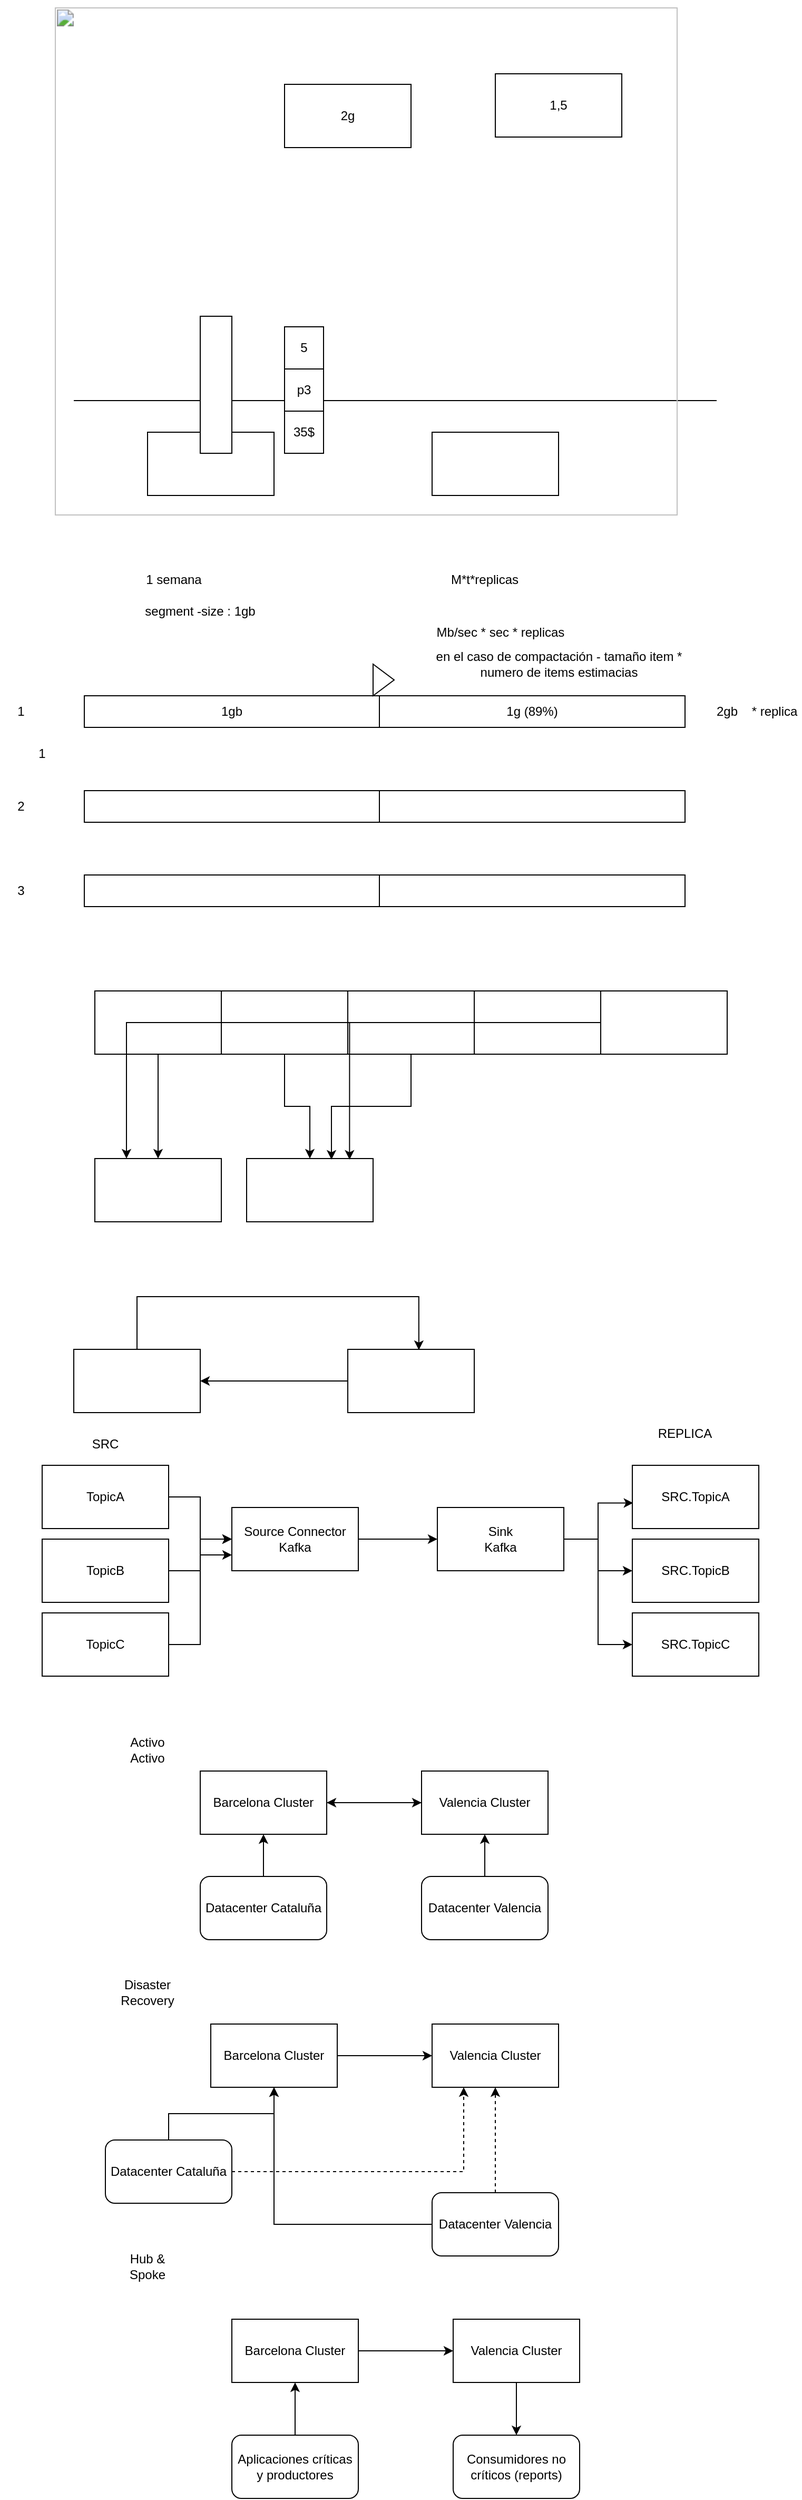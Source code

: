 <mxfile version="14.5.1" type="device"><diagram id="PYz6fw4bly6sVlAJzeF8" name="Página-1"><mxGraphModel dx="630" dy="437" grid="1" gridSize="10" guides="1" tooltips="1" connect="1" arrows="1" fold="1" page="1" pageScale="1" pageWidth="827" pageHeight="1169" math="0" shadow="0"><root><mxCell id="0"/><mxCell id="1" parent="0"/><mxCell id="U5-sHTpSlU9au3xLsPQk-2" value="2g" style="rounded=0;whiteSpace=wrap;html=1;" vertex="1" parent="1"><mxGeometry x="310" y="150" width="120" height="60" as="geometry"/></mxCell><mxCell id="U5-sHTpSlU9au3xLsPQk-3" value="" style="rounded=0;whiteSpace=wrap;html=1;" vertex="1" parent="1"><mxGeometry x="180" y="480" width="120" height="60" as="geometry"/></mxCell><mxCell id="U5-sHTpSlU9au3xLsPQk-4" value="" style="endArrow=none;html=1;" edge="1" parent="1"><mxGeometry width="50" height="50" relative="1" as="geometry"><mxPoint x="110" y="450" as="sourcePoint"/><mxPoint x="720" y="450" as="targetPoint"/></mxGeometry></mxCell><mxCell id="U5-sHTpSlU9au3xLsPQk-5" value="1,5" style="rounded=0;whiteSpace=wrap;html=1;" vertex="1" parent="1"><mxGeometry x="510" y="140" width="120" height="60" as="geometry"/></mxCell><mxCell id="U5-sHTpSlU9au3xLsPQk-6" value="" style="rounded=0;whiteSpace=wrap;html=1;" vertex="1" parent="1"><mxGeometry x="450" y="480" width="120" height="60" as="geometry"/></mxCell><mxCell id="U5-sHTpSlU9au3xLsPQk-8" value="&lt;meta charset=&quot;utf-8&quot;&gt;&lt;b style=&quot;font-weight: normal&quot; id=&quot;docs-internal-guid-1c6eab83-7fff-5ef2-23b0-858ea3ac4612&quot;&gt;&lt;img width=&quot;591px;&quot; height=&quot;482px;&quot; src=&quot;https://lh3.googleusercontent.com/kormM6fchzbTToTZP0BAkOIo_fd8u4NRCEYvBD4-IJkMkYeq0NrJNa6fY9ydJRssTFMD4ZZiXLUbOw92TaxWwT6u0Af3A6Mrzubzcj-fnbT367m5Pr0Dln4VZ_QOdEmCdYreTb_jIXo&quot;&gt;&lt;/b&gt;" style="text;whiteSpace=wrap;html=1;" vertex="1" parent="1"><mxGeometry x="90" y="70" width="550" height="500" as="geometry"/></mxCell><mxCell id="U5-sHTpSlU9au3xLsPQk-12" value="5" style="rounded=0;whiteSpace=wrap;html=1;" vertex="1" parent="1"><mxGeometry x="310" y="380" width="37" height="40" as="geometry"/></mxCell><mxCell id="U5-sHTpSlU9au3xLsPQk-13" value="p3" style="rounded=0;whiteSpace=wrap;html=1;" vertex="1" parent="1"><mxGeometry x="310" y="420" width="37" height="40" as="geometry"/></mxCell><mxCell id="U5-sHTpSlU9au3xLsPQk-14" value="35$" style="rounded=0;whiteSpace=wrap;html=1;" vertex="1" parent="1"><mxGeometry x="310" y="460" width="37" height="40" as="geometry"/></mxCell><mxCell id="U5-sHTpSlU9au3xLsPQk-15" value="" style="rounded=0;whiteSpace=wrap;html=1;" vertex="1" parent="1"><mxGeometry x="230" y="370" width="30" height="130" as="geometry"/></mxCell><mxCell id="U5-sHTpSlU9au3xLsPQk-16" value="1gb" style="rounded=0;whiteSpace=wrap;html=1;" vertex="1" parent="1"><mxGeometry x="120" y="730" width="280" height="30" as="geometry"/></mxCell><mxCell id="U5-sHTpSlU9au3xLsPQk-17" value="1g (89%)" style="rounded=0;whiteSpace=wrap;html=1;" vertex="1" parent="1"><mxGeometry x="400" y="730" width="290" height="30" as="geometry"/></mxCell><mxCell id="U5-sHTpSlU9au3xLsPQk-24" value="" style="rounded=0;whiteSpace=wrap;html=1;" vertex="1" parent="1"><mxGeometry x="120" y="820" width="280" height="30" as="geometry"/></mxCell><mxCell id="U5-sHTpSlU9au3xLsPQk-25" value="" style="rounded=0;whiteSpace=wrap;html=1;" vertex="1" parent="1"><mxGeometry x="400" y="820" width="290" height="30" as="geometry"/></mxCell><mxCell id="U5-sHTpSlU9au3xLsPQk-26" value="" style="rounded=0;whiteSpace=wrap;html=1;" vertex="1" parent="1"><mxGeometry x="120" y="900" width="280" height="30" as="geometry"/></mxCell><mxCell id="U5-sHTpSlU9au3xLsPQk-27" value="" style="rounded=0;whiteSpace=wrap;html=1;" vertex="1" parent="1"><mxGeometry x="400" y="900" width="290" height="30" as="geometry"/></mxCell><mxCell id="U5-sHTpSlU9au3xLsPQk-28" value="1" style="text;html=1;strokeColor=none;fillColor=none;align=center;verticalAlign=middle;whiteSpace=wrap;rounded=0;" vertex="1" parent="1"><mxGeometry x="40" y="735" width="40" height="20" as="geometry"/></mxCell><mxCell id="U5-sHTpSlU9au3xLsPQk-29" value="2" style="text;html=1;strokeColor=none;fillColor=none;align=center;verticalAlign=middle;whiteSpace=wrap;rounded=0;" vertex="1" parent="1"><mxGeometry x="40" y="825" width="40" height="20" as="geometry"/></mxCell><mxCell id="U5-sHTpSlU9au3xLsPQk-30" value="3" style="text;html=1;strokeColor=none;fillColor=none;align=center;verticalAlign=middle;whiteSpace=wrap;rounded=0;" vertex="1" parent="1"><mxGeometry x="40" y="905" width="40" height="20" as="geometry"/></mxCell><mxCell id="U5-sHTpSlU9au3xLsPQk-31" value="1 semana" style="text;html=1;strokeColor=none;fillColor=none;align=center;verticalAlign=middle;whiteSpace=wrap;rounded=0;" vertex="1" parent="1"><mxGeometry x="160" y="610" width="90" height="20" as="geometry"/></mxCell><mxCell id="U5-sHTpSlU9au3xLsPQk-32" value="segment -size : 1gb" style="text;html=1;strokeColor=none;fillColor=none;align=center;verticalAlign=middle;whiteSpace=wrap;rounded=0;" vertex="1" parent="1"><mxGeometry x="160" y="640" width="140" height="20" as="geometry"/></mxCell><mxCell id="U5-sHTpSlU9au3xLsPQk-33" value="" style="triangle;whiteSpace=wrap;html=1;" vertex="1" parent="1"><mxGeometry x="394" y="700" width="20" height="30" as="geometry"/></mxCell><mxCell id="U5-sHTpSlU9au3xLsPQk-34" value="2gb" style="text;html=1;strokeColor=none;fillColor=none;align=center;verticalAlign=middle;whiteSpace=wrap;rounded=0;" vertex="1" parent="1"><mxGeometry x="710" y="735" width="40" height="20" as="geometry"/></mxCell><mxCell id="U5-sHTpSlU9au3xLsPQk-35" value="* replica" style="text;html=1;strokeColor=none;fillColor=none;align=center;verticalAlign=middle;whiteSpace=wrap;rounded=0;" vertex="1" parent="1"><mxGeometry x="750" y="735" width="50" height="20" as="geometry"/></mxCell><mxCell id="U5-sHTpSlU9au3xLsPQk-36" value="M*t*replicas" style="text;html=1;strokeColor=none;fillColor=none;align=center;verticalAlign=middle;whiteSpace=wrap;rounded=0;" vertex="1" parent="1"><mxGeometry x="480" y="610" width="40" height="20" as="geometry"/></mxCell><mxCell id="U5-sHTpSlU9au3xLsPQk-38" value="Mb/sec * sec * replicas" style="text;html=1;strokeColor=none;fillColor=none;align=center;verticalAlign=middle;whiteSpace=wrap;rounded=0;" vertex="1" parent="1"><mxGeometry x="450" y="660" width="130" height="20" as="geometry"/></mxCell><mxCell id="U5-sHTpSlU9au3xLsPQk-39" value="1" style="text;html=1;strokeColor=none;fillColor=none;align=center;verticalAlign=middle;whiteSpace=wrap;rounded=0;" vertex="1" parent="1"><mxGeometry x="60" y="775" width="40" height="20" as="geometry"/></mxCell><mxCell id="U5-sHTpSlU9au3xLsPQk-40" value="en el caso de compactación - tamaño item * numero de items estimacias" style="text;html=1;strokeColor=none;fillColor=none;align=center;verticalAlign=middle;whiteSpace=wrap;rounded=0;" vertex="1" parent="1"><mxGeometry x="437.5" y="690" width="265" height="20" as="geometry"/></mxCell><mxCell id="U5-sHTpSlU9au3xLsPQk-46" style="edgeStyle=orthogonalEdgeStyle;rounded=0;orthogonalLoop=1;jettySize=auto;html=1;" edge="1" parent="1" source="U5-sHTpSlU9au3xLsPQk-41" target="U5-sHTpSlU9au3xLsPQk-43"><mxGeometry relative="1" as="geometry"/></mxCell><mxCell id="U5-sHTpSlU9au3xLsPQk-41" value="" style="rounded=0;whiteSpace=wrap;html=1;" vertex="1" parent="1"><mxGeometry x="130" y="1010" width="120" height="60" as="geometry"/></mxCell><mxCell id="U5-sHTpSlU9au3xLsPQk-47" style="edgeStyle=orthogonalEdgeStyle;rounded=0;orthogonalLoop=1;jettySize=auto;html=1;" edge="1" parent="1" source="U5-sHTpSlU9au3xLsPQk-42" target="U5-sHTpSlU9au3xLsPQk-44"><mxGeometry relative="1" as="geometry"/></mxCell><mxCell id="U5-sHTpSlU9au3xLsPQk-42" value="" style="rounded=0;whiteSpace=wrap;html=1;" vertex="1" parent="1"><mxGeometry x="250" y="1010" width="120" height="60" as="geometry"/></mxCell><mxCell id="U5-sHTpSlU9au3xLsPQk-43" value="" style="rounded=0;whiteSpace=wrap;html=1;" vertex="1" parent="1"><mxGeometry x="130" y="1169" width="120" height="60" as="geometry"/></mxCell><mxCell id="U5-sHTpSlU9au3xLsPQk-44" value="" style="rounded=0;whiteSpace=wrap;html=1;" vertex="1" parent="1"><mxGeometry x="274" y="1169" width="120" height="60" as="geometry"/></mxCell><mxCell id="U5-sHTpSlU9au3xLsPQk-48" style="edgeStyle=orthogonalEdgeStyle;rounded=0;orthogonalLoop=1;jettySize=auto;html=1;entryX=0.671;entryY=0.017;entryDx=0;entryDy=0;entryPerimeter=0;" edge="1" parent="1" source="U5-sHTpSlU9au3xLsPQk-45" target="U5-sHTpSlU9au3xLsPQk-44"><mxGeometry relative="1" as="geometry"/></mxCell><mxCell id="U5-sHTpSlU9au3xLsPQk-45" value="" style="rounded=0;whiteSpace=wrap;html=1;" vertex="1" parent="1"><mxGeometry x="370" y="1010" width="120" height="60" as="geometry"/></mxCell><mxCell id="U5-sHTpSlU9au3xLsPQk-50" style="edgeStyle=orthogonalEdgeStyle;rounded=0;orthogonalLoop=1;jettySize=auto;html=1;entryX=0.25;entryY=0;entryDx=0;entryDy=0;" edge="1" parent="1" source="U5-sHTpSlU9au3xLsPQk-49" target="U5-sHTpSlU9au3xLsPQk-43"><mxGeometry relative="1" as="geometry"/></mxCell><mxCell id="U5-sHTpSlU9au3xLsPQk-49" value="" style="rounded=0;whiteSpace=wrap;html=1;" vertex="1" parent="1"><mxGeometry x="490" y="1010" width="120" height="60" as="geometry"/></mxCell><mxCell id="U5-sHTpSlU9au3xLsPQk-52" style="edgeStyle=orthogonalEdgeStyle;rounded=0;orthogonalLoop=1;jettySize=auto;html=1;entryX=0.814;entryY=0.017;entryDx=0;entryDy=0;entryPerimeter=0;" edge="1" parent="1" source="U5-sHTpSlU9au3xLsPQk-51" target="U5-sHTpSlU9au3xLsPQk-44"><mxGeometry relative="1" as="geometry"/></mxCell><mxCell id="U5-sHTpSlU9au3xLsPQk-51" value="" style="rounded=0;whiteSpace=wrap;html=1;" vertex="1" parent="1"><mxGeometry x="610" y="1010" width="120" height="60" as="geometry"/></mxCell><mxCell id="U5-sHTpSlU9au3xLsPQk-56" style="edgeStyle=orthogonalEdgeStyle;rounded=0;orthogonalLoop=1;jettySize=auto;html=1;entryX=0.562;entryY=0.01;entryDx=0;entryDy=0;entryPerimeter=0;" edge="1" parent="1" source="U5-sHTpSlU9au3xLsPQk-53" target="U5-sHTpSlU9au3xLsPQk-54"><mxGeometry relative="1" as="geometry"><Array as="points"><mxPoint x="170" y="1300"/><mxPoint x="437" y="1300"/></Array></mxGeometry></mxCell><mxCell id="U5-sHTpSlU9au3xLsPQk-53" value="" style="rounded=0;whiteSpace=wrap;html=1;" vertex="1" parent="1"><mxGeometry x="110" y="1350" width="120" height="60" as="geometry"/></mxCell><mxCell id="U5-sHTpSlU9au3xLsPQk-55" style="edgeStyle=orthogonalEdgeStyle;rounded=0;orthogonalLoop=1;jettySize=auto;html=1;" edge="1" parent="1" source="U5-sHTpSlU9au3xLsPQk-54" target="U5-sHTpSlU9au3xLsPQk-53"><mxGeometry relative="1" as="geometry"/></mxCell><mxCell id="U5-sHTpSlU9au3xLsPQk-54" value="" style="rounded=0;whiteSpace=wrap;html=1;" vertex="1" parent="1"><mxGeometry x="370" y="1350" width="120" height="60" as="geometry"/></mxCell><mxCell id="U5-sHTpSlU9au3xLsPQk-59" style="edgeStyle=orthogonalEdgeStyle;rounded=0;orthogonalLoop=1;jettySize=auto;html=1;" edge="1" parent="1" source="U5-sHTpSlU9au3xLsPQk-57" target="U5-sHTpSlU9au3xLsPQk-58"><mxGeometry relative="1" as="geometry"/></mxCell><mxCell id="U5-sHTpSlU9au3xLsPQk-57" value="Source Connector&lt;br&gt;Kafka" style="rounded=0;whiteSpace=wrap;html=1;" vertex="1" parent="1"><mxGeometry x="260" y="1500" width="120" height="60" as="geometry"/></mxCell><mxCell id="U5-sHTpSlU9au3xLsPQk-71" style="edgeStyle=orthogonalEdgeStyle;rounded=0;orthogonalLoop=1;jettySize=auto;html=1;entryX=0.007;entryY=0.595;entryDx=0;entryDy=0;entryPerimeter=0;" edge="1" parent="1" source="U5-sHTpSlU9au3xLsPQk-58" target="U5-sHTpSlU9au3xLsPQk-66"><mxGeometry relative="1" as="geometry"/></mxCell><mxCell id="U5-sHTpSlU9au3xLsPQk-72" style="edgeStyle=orthogonalEdgeStyle;rounded=0;orthogonalLoop=1;jettySize=auto;html=1;" edge="1" parent="1" source="U5-sHTpSlU9au3xLsPQk-58" target="U5-sHTpSlU9au3xLsPQk-67"><mxGeometry relative="1" as="geometry"/></mxCell><mxCell id="U5-sHTpSlU9au3xLsPQk-73" style="edgeStyle=orthogonalEdgeStyle;rounded=0;orthogonalLoop=1;jettySize=auto;html=1;entryX=0;entryY=0.5;entryDx=0;entryDy=0;" edge="1" parent="1" source="U5-sHTpSlU9au3xLsPQk-58" target="U5-sHTpSlU9au3xLsPQk-68"><mxGeometry relative="1" as="geometry"/></mxCell><mxCell id="U5-sHTpSlU9au3xLsPQk-58" value="Sink&lt;br&gt;Kafka" style="rounded=0;whiteSpace=wrap;html=1;" vertex="1" parent="1"><mxGeometry x="455" y="1500" width="120" height="60" as="geometry"/></mxCell><mxCell id="U5-sHTpSlU9au3xLsPQk-63" style="edgeStyle=orthogonalEdgeStyle;rounded=0;orthogonalLoop=1;jettySize=auto;html=1;" edge="1" parent="1" source="U5-sHTpSlU9au3xLsPQk-60" target="U5-sHTpSlU9au3xLsPQk-57"><mxGeometry relative="1" as="geometry"/></mxCell><mxCell id="U5-sHTpSlU9au3xLsPQk-60" value="TopicA" style="rounded=0;whiteSpace=wrap;html=1;" vertex="1" parent="1"><mxGeometry x="80" y="1460" width="120" height="60" as="geometry"/></mxCell><mxCell id="U5-sHTpSlU9au3xLsPQk-64" style="edgeStyle=orthogonalEdgeStyle;rounded=0;orthogonalLoop=1;jettySize=auto;html=1;" edge="1" parent="1" source="U5-sHTpSlU9au3xLsPQk-61" target="U5-sHTpSlU9au3xLsPQk-57"><mxGeometry relative="1" as="geometry"/></mxCell><mxCell id="U5-sHTpSlU9au3xLsPQk-61" value="TopicB" style="rounded=0;whiteSpace=wrap;html=1;" vertex="1" parent="1"><mxGeometry x="80" y="1530" width="120" height="60" as="geometry"/></mxCell><mxCell id="U5-sHTpSlU9au3xLsPQk-65" style="edgeStyle=orthogonalEdgeStyle;rounded=0;orthogonalLoop=1;jettySize=auto;html=1;entryX=0;entryY=0.75;entryDx=0;entryDy=0;" edge="1" parent="1" source="U5-sHTpSlU9au3xLsPQk-62" target="U5-sHTpSlU9au3xLsPQk-57"><mxGeometry relative="1" as="geometry"/></mxCell><mxCell id="U5-sHTpSlU9au3xLsPQk-62" value="TopicC" style="rounded=0;whiteSpace=wrap;html=1;" vertex="1" parent="1"><mxGeometry x="80" y="1600" width="120" height="60" as="geometry"/></mxCell><mxCell id="U5-sHTpSlU9au3xLsPQk-66" value="SRC.TopicA" style="rounded=0;whiteSpace=wrap;html=1;" vertex="1" parent="1"><mxGeometry x="640" y="1460" width="120" height="60" as="geometry"/></mxCell><mxCell id="U5-sHTpSlU9au3xLsPQk-67" value="SRC.TopicB" style="rounded=0;whiteSpace=wrap;html=1;" vertex="1" parent="1"><mxGeometry x="640" y="1530" width="120" height="60" as="geometry"/></mxCell><mxCell id="U5-sHTpSlU9au3xLsPQk-68" value="SRC.TopicC" style="rounded=0;whiteSpace=wrap;html=1;" vertex="1" parent="1"><mxGeometry x="640" y="1600" width="120" height="60" as="geometry"/></mxCell><mxCell id="U5-sHTpSlU9au3xLsPQk-69" value="SRC" style="text;html=1;strokeColor=none;fillColor=none;align=center;verticalAlign=middle;whiteSpace=wrap;rounded=0;" vertex="1" parent="1"><mxGeometry x="120" y="1430" width="40" height="20" as="geometry"/></mxCell><mxCell id="U5-sHTpSlU9au3xLsPQk-70" value="REPLICA" style="text;html=1;strokeColor=none;fillColor=none;align=center;verticalAlign=middle;whiteSpace=wrap;rounded=0;" vertex="1" parent="1"><mxGeometry x="670" y="1420" width="40" height="20" as="geometry"/></mxCell><mxCell id="U5-sHTpSlU9au3xLsPQk-78" style="edgeStyle=orthogonalEdgeStyle;rounded=0;orthogonalLoop=1;jettySize=auto;html=1;" edge="1" parent="1" source="U5-sHTpSlU9au3xLsPQk-74" target="U5-sHTpSlU9au3xLsPQk-75"><mxGeometry relative="1" as="geometry"/></mxCell><mxCell id="U5-sHTpSlU9au3xLsPQk-74" value="Barcelona Cluster" style="rounded=0;whiteSpace=wrap;html=1;" vertex="1" parent="1"><mxGeometry x="230" y="1750" width="120" height="60" as="geometry"/></mxCell><mxCell id="U5-sHTpSlU9au3xLsPQk-79" style="edgeStyle=orthogonalEdgeStyle;rounded=0;orthogonalLoop=1;jettySize=auto;html=1;entryX=1;entryY=0.5;entryDx=0;entryDy=0;" edge="1" parent="1" source="U5-sHTpSlU9au3xLsPQk-75" target="U5-sHTpSlU9au3xLsPQk-74"><mxGeometry relative="1" as="geometry"/></mxCell><mxCell id="U5-sHTpSlU9au3xLsPQk-75" value="Valencia Cluster" style="rounded=0;whiteSpace=wrap;html=1;" vertex="1" parent="1"><mxGeometry x="440" y="1750" width="120" height="60" as="geometry"/></mxCell><mxCell id="U5-sHTpSlU9au3xLsPQk-80" style="edgeStyle=orthogonalEdgeStyle;rounded=0;orthogonalLoop=1;jettySize=auto;html=1;entryX=0.5;entryY=1;entryDx=0;entryDy=0;" edge="1" parent="1" source="U5-sHTpSlU9au3xLsPQk-76" target="U5-sHTpSlU9au3xLsPQk-74"><mxGeometry relative="1" as="geometry"/></mxCell><mxCell id="U5-sHTpSlU9au3xLsPQk-76" value="Datacenter Cataluña" style="rounded=1;whiteSpace=wrap;html=1;" vertex="1" parent="1"><mxGeometry x="230" y="1850" width="120" height="60" as="geometry"/></mxCell><mxCell id="U5-sHTpSlU9au3xLsPQk-81" style="edgeStyle=orthogonalEdgeStyle;rounded=0;orthogonalLoop=1;jettySize=auto;html=1;entryX=0.5;entryY=1;entryDx=0;entryDy=0;" edge="1" parent="1" source="U5-sHTpSlU9au3xLsPQk-77" target="U5-sHTpSlU9au3xLsPQk-75"><mxGeometry relative="1" as="geometry"/></mxCell><mxCell id="U5-sHTpSlU9au3xLsPQk-77" value="Datacenter Valencia" style="rounded=1;whiteSpace=wrap;html=1;" vertex="1" parent="1"><mxGeometry x="440" y="1850" width="120" height="60" as="geometry"/></mxCell><mxCell id="U5-sHTpSlU9au3xLsPQk-82" style="edgeStyle=orthogonalEdgeStyle;rounded=0;orthogonalLoop=1;jettySize=auto;html=1;" edge="1" parent="1" source="U5-sHTpSlU9au3xLsPQk-83" target="U5-sHTpSlU9au3xLsPQk-85"><mxGeometry relative="1" as="geometry"/></mxCell><mxCell id="U5-sHTpSlU9au3xLsPQk-83" value="Barcelona Cluster" style="rounded=0;whiteSpace=wrap;html=1;" vertex="1" parent="1"><mxGeometry x="240" y="1990" width="120" height="60" as="geometry"/></mxCell><mxCell id="U5-sHTpSlU9au3xLsPQk-85" value="Valencia Cluster" style="rounded=0;whiteSpace=wrap;html=1;" vertex="1" parent="1"><mxGeometry x="450" y="1990" width="120" height="60" as="geometry"/></mxCell><mxCell id="U5-sHTpSlU9au3xLsPQk-86" style="edgeStyle=orthogonalEdgeStyle;rounded=0;orthogonalLoop=1;jettySize=auto;html=1;entryX=0.5;entryY=1;entryDx=0;entryDy=0;" edge="1" parent="1" source="U5-sHTpSlU9au3xLsPQk-87" target="U5-sHTpSlU9au3xLsPQk-83"><mxGeometry relative="1" as="geometry"/></mxCell><mxCell id="U5-sHTpSlU9au3xLsPQk-117" style="edgeStyle=orthogonalEdgeStyle;rounded=0;orthogonalLoop=1;jettySize=auto;html=1;entryX=0.25;entryY=1;entryDx=0;entryDy=0;dashed=1;" edge="1" parent="1" source="U5-sHTpSlU9au3xLsPQk-87" target="U5-sHTpSlU9au3xLsPQk-85"><mxGeometry relative="1" as="geometry"/></mxCell><mxCell id="U5-sHTpSlU9au3xLsPQk-87" value="Datacenter Cataluña" style="rounded=1;whiteSpace=wrap;html=1;" vertex="1" parent="1"><mxGeometry x="140" y="2100" width="120" height="60" as="geometry"/></mxCell><mxCell id="U5-sHTpSlU9au3xLsPQk-88" style="edgeStyle=orthogonalEdgeStyle;rounded=0;orthogonalLoop=1;jettySize=auto;html=1;entryX=0.5;entryY=1;entryDx=0;entryDy=0;" edge="1" parent="1" source="U5-sHTpSlU9au3xLsPQk-89" target="U5-sHTpSlU9au3xLsPQk-83"><mxGeometry relative="1" as="geometry"/></mxCell><mxCell id="U5-sHTpSlU9au3xLsPQk-116" style="edgeStyle=orthogonalEdgeStyle;rounded=0;orthogonalLoop=1;jettySize=auto;html=1;entryX=0.5;entryY=1;entryDx=0;entryDy=0;dashed=1;" edge="1" parent="1" source="U5-sHTpSlU9au3xLsPQk-89" target="U5-sHTpSlU9au3xLsPQk-85"><mxGeometry relative="1" as="geometry"/></mxCell><mxCell id="U5-sHTpSlU9au3xLsPQk-89" value="Datacenter Valencia" style="rounded=1;whiteSpace=wrap;html=1;" vertex="1" parent="1"><mxGeometry x="450" y="2150" width="120" height="60" as="geometry"/></mxCell><mxCell id="U5-sHTpSlU9au3xLsPQk-90" value="Activo Activo" style="text;html=1;strokeColor=none;fillColor=none;align=center;verticalAlign=middle;whiteSpace=wrap;rounded=0;" vertex="1" parent="1"><mxGeometry x="160" y="1720" width="40" height="20" as="geometry"/></mxCell><mxCell id="U5-sHTpSlU9au3xLsPQk-91" value="Disaster Recovery" style="text;html=1;strokeColor=none;fillColor=none;align=center;verticalAlign=middle;whiteSpace=wrap;rounded=0;" vertex="1" parent="1"><mxGeometry x="160" y="1950" width="40" height="20" as="geometry"/></mxCell><mxCell id="U5-sHTpSlU9au3xLsPQk-92" value="Hub &amp;amp; Spoke" style="text;html=1;strokeColor=none;fillColor=none;align=center;verticalAlign=middle;whiteSpace=wrap;rounded=0;" vertex="1" parent="1"><mxGeometry x="160" y="2210" width="40" height="20" as="geometry"/></mxCell><mxCell id="U5-sHTpSlU9au3xLsPQk-93" style="edgeStyle=orthogonalEdgeStyle;rounded=0;orthogonalLoop=1;jettySize=auto;html=1;" edge="1" parent="1" source="U5-sHTpSlU9au3xLsPQk-94" target="U5-sHTpSlU9au3xLsPQk-95"><mxGeometry relative="1" as="geometry"/></mxCell><mxCell id="U5-sHTpSlU9au3xLsPQk-94" value="Barcelona Cluster" style="rounded=0;whiteSpace=wrap;html=1;" vertex="1" parent="1"><mxGeometry x="260" y="2270" width="120" height="60" as="geometry"/></mxCell><mxCell id="U5-sHTpSlU9au3xLsPQk-100" style="edgeStyle=orthogonalEdgeStyle;rounded=0;orthogonalLoop=1;jettySize=auto;html=1;entryX=0.5;entryY=0;entryDx=0;entryDy=0;" edge="1" parent="1" source="U5-sHTpSlU9au3xLsPQk-95" target="U5-sHTpSlU9au3xLsPQk-99"><mxGeometry relative="1" as="geometry"/></mxCell><mxCell id="U5-sHTpSlU9au3xLsPQk-95" value="Valencia Cluster" style="rounded=0;whiteSpace=wrap;html=1;" vertex="1" parent="1"><mxGeometry x="470" y="2270" width="120" height="60" as="geometry"/></mxCell><mxCell id="U5-sHTpSlU9au3xLsPQk-96" style="edgeStyle=orthogonalEdgeStyle;rounded=0;orthogonalLoop=1;jettySize=auto;html=1;entryX=0.5;entryY=1;entryDx=0;entryDy=0;" edge="1" parent="1" source="U5-sHTpSlU9au3xLsPQk-97" target="U5-sHTpSlU9au3xLsPQk-94"><mxGeometry relative="1" as="geometry"/></mxCell><mxCell id="U5-sHTpSlU9au3xLsPQk-97" value="Aplicaciones críticas y productores" style="rounded=1;whiteSpace=wrap;html=1;" vertex="1" parent="1"><mxGeometry x="260" y="2380" width="120" height="60" as="geometry"/></mxCell><mxCell id="U5-sHTpSlU9au3xLsPQk-99" value="Consumidores no críticos (reports)" style="rounded=1;whiteSpace=wrap;html=1;" vertex="1" parent="1"><mxGeometry x="470" y="2380" width="120" height="60" as="geometry"/></mxCell></root></mxGraphModel></diagram></mxfile>